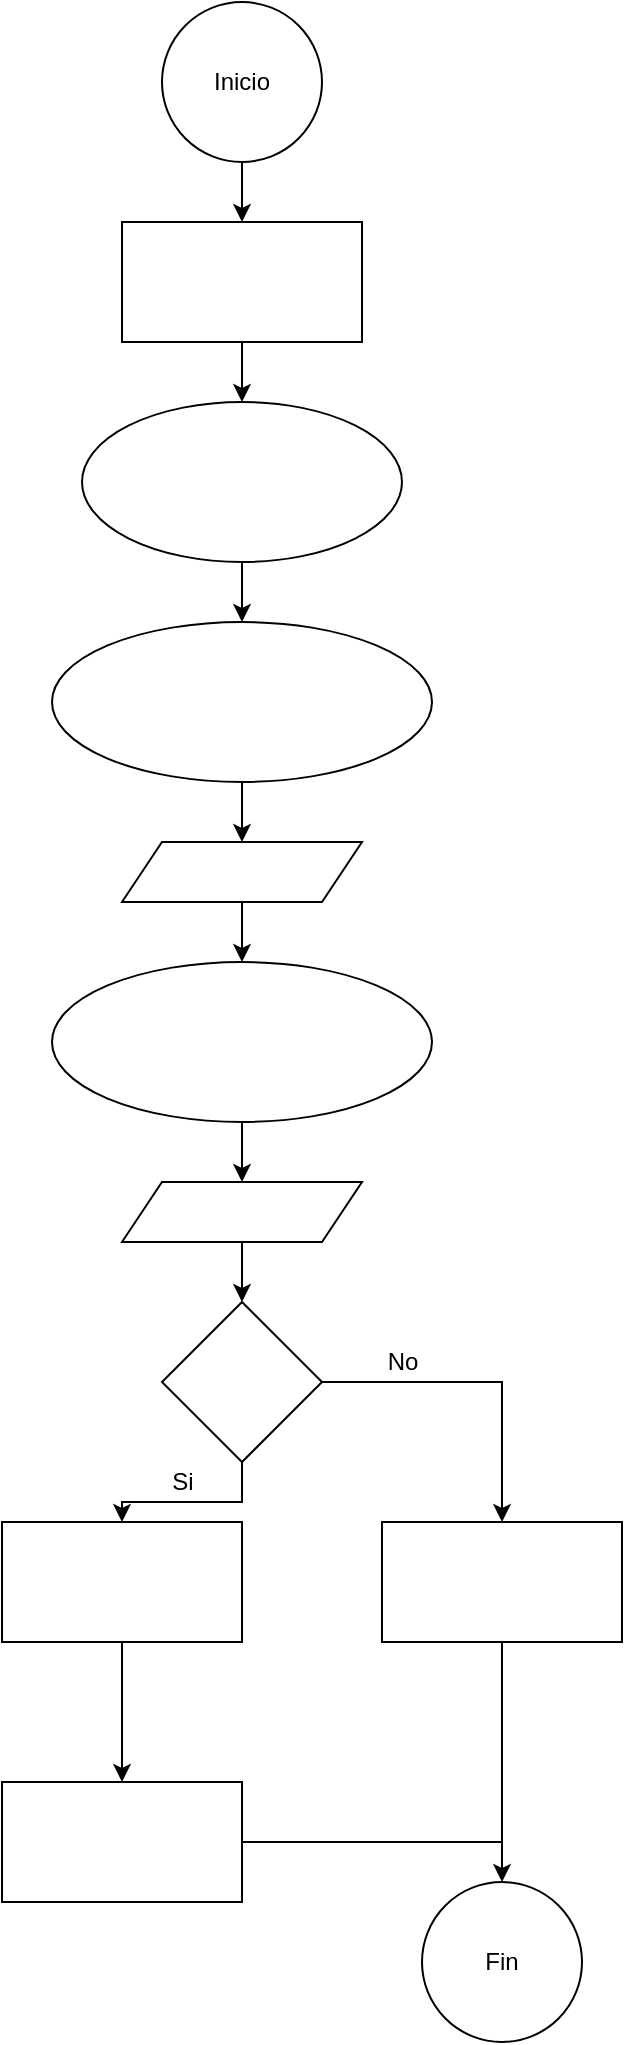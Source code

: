 <mxfile version="13.8.8" type="github"><diagram id="cCxTltGgbdT63aZ0QY4t" name="Page-1"><mxGraphModel dx="3560" dy="1540" grid="1" gridSize="10" guides="1" tooltips="1" connect="1" arrows="1" fold="1" page="1" pageScale="1" pageWidth="827" pageHeight="1169" math="0" shadow="0"><root><mxCell id="0"/><mxCell id="1" parent="0"/><mxCell id="t6vhpmNbI5Wrl3wtF_EN-1" value="Inicio" style="ellipse;whiteSpace=wrap;html=1;aspect=fixed;" parent="1" vertex="1"><mxGeometry x="370" width="80" height="80" as="geometry"/></mxCell><mxCell id="t6vhpmNbI5Wrl3wtF_EN-2" value="" style="endArrow=classic;html=1;exitX=0.5;exitY=1;exitDx=0;exitDy=0;entryX=0.5;entryY=0;entryDx=0;entryDy=0;" parent="1" source="t6vhpmNbI5Wrl3wtF_EN-1" target="t6vhpmNbI5Wrl3wtF_EN-3" edge="1"><mxGeometry width="50" height="50" relative="1" as="geometry"><mxPoint x="590" y="230" as="sourcePoint"/><mxPoint x="410" y="110" as="targetPoint"/></mxGeometry></mxCell><mxCell id="t6vhpmNbI5Wrl3wtF_EN-3" value="" style="rounded=0;whiteSpace=wrap;html=1;" parent="1" vertex="1"><mxGeometry x="350" y="110" width="120" height="60" as="geometry"/></mxCell><mxCell id="t6vhpmNbI5Wrl3wtF_EN-4" value="" style="endArrow=classic;html=1;exitX=0.5;exitY=1;exitDx=0;exitDy=0;" parent="1" source="t6vhpmNbI5Wrl3wtF_EN-3" target="t6vhpmNbI5Wrl3wtF_EN-6" edge="1"><mxGeometry width="50" height="50" relative="1" as="geometry"><mxPoint x="590" y="210" as="sourcePoint"/><mxPoint x="640" y="160" as="targetPoint"/></mxGeometry></mxCell><mxCell id="t6vhpmNbI5Wrl3wtF_EN-5" style="edgeStyle=orthogonalEdgeStyle;rounded=0;orthogonalLoop=1;jettySize=auto;html=1;entryX=0.5;entryY=0;entryDx=0;entryDy=0;" parent="1" source="t6vhpmNbI5Wrl3wtF_EN-6" target="t6vhpmNbI5Wrl3wtF_EN-8" edge="1"><mxGeometry relative="1" as="geometry"><mxPoint x="410" y="310" as="targetPoint"/></mxGeometry></mxCell><mxCell id="t6vhpmNbI5Wrl3wtF_EN-6" value="" style="ellipse;whiteSpace=wrap;html=1;" parent="1" vertex="1"><mxGeometry x="330" y="200" width="160" height="80" as="geometry"/></mxCell><mxCell id="t6vhpmNbI5Wrl3wtF_EN-7" style="edgeStyle=orthogonalEdgeStyle;rounded=0;orthogonalLoop=1;jettySize=auto;html=1;" parent="1" source="t6vhpmNbI5Wrl3wtF_EN-8" target="t6vhpmNbI5Wrl3wtF_EN-10" edge="1"><mxGeometry relative="1" as="geometry"/></mxCell><mxCell id="t6vhpmNbI5Wrl3wtF_EN-8" value="" style="ellipse;whiteSpace=wrap;html=1;" parent="1" vertex="1"><mxGeometry x="315" y="310" width="190" height="80" as="geometry"/></mxCell><mxCell id="t6vhpmNbI5Wrl3wtF_EN-9" style="edgeStyle=orthogonalEdgeStyle;rounded=0;orthogonalLoop=1;jettySize=auto;html=1;entryX=0.5;entryY=0;entryDx=0;entryDy=0;" parent="1" source="t6vhpmNbI5Wrl3wtF_EN-10" target="t6vhpmNbI5Wrl3wtF_EN-12" edge="1"><mxGeometry relative="1" as="geometry"/></mxCell><mxCell id="t6vhpmNbI5Wrl3wtF_EN-10" value="" style="shape=parallelogram;perimeter=parallelogramPerimeter;whiteSpace=wrap;html=1;fixedSize=1;" parent="1" vertex="1"><mxGeometry x="350" y="420" width="120" height="30" as="geometry"/></mxCell><mxCell id="t6vhpmNbI5Wrl3wtF_EN-11" style="edgeStyle=orthogonalEdgeStyle;rounded=0;orthogonalLoop=1;jettySize=auto;html=1;" parent="1" source="t6vhpmNbI5Wrl3wtF_EN-12" target="t6vhpmNbI5Wrl3wtF_EN-14" edge="1"><mxGeometry relative="1" as="geometry"/></mxCell><mxCell id="t6vhpmNbI5Wrl3wtF_EN-12" value="" style="ellipse;whiteSpace=wrap;html=1;" parent="1" vertex="1"><mxGeometry x="315" y="480" width="190" height="80" as="geometry"/></mxCell><mxCell id="t6vhpmNbI5Wrl3wtF_EN-13" style="edgeStyle=orthogonalEdgeStyle;rounded=0;orthogonalLoop=1;jettySize=auto;html=1;entryX=0.5;entryY=0;entryDx=0;entryDy=0;" parent="1" source="t6vhpmNbI5Wrl3wtF_EN-14" target="t6vhpmNbI5Wrl3wtF_EN-17" edge="1"><mxGeometry relative="1" as="geometry"/></mxCell><mxCell id="t6vhpmNbI5Wrl3wtF_EN-14" value="" style="shape=parallelogram;perimeter=parallelogramPerimeter;whiteSpace=wrap;html=1;fixedSize=1;" parent="1" vertex="1"><mxGeometry x="350" y="590" width="120" height="30" as="geometry"/></mxCell><mxCell id="t6vhpmNbI5Wrl3wtF_EN-15" style="edgeStyle=orthogonalEdgeStyle;rounded=0;orthogonalLoop=1;jettySize=auto;html=1;entryX=0.5;entryY=0;entryDx=0;entryDy=0;" parent="1" source="t6vhpmNbI5Wrl3wtF_EN-17" target="t6vhpmNbI5Wrl3wtF_EN-20" edge="1"><mxGeometry relative="1" as="geometry"/></mxCell><mxCell id="t6vhpmNbI5Wrl3wtF_EN-16" style="edgeStyle=orthogonalEdgeStyle;rounded=0;orthogonalLoop=1;jettySize=auto;html=1;exitX=0.5;exitY=1;exitDx=0;exitDy=0;entryX=0.5;entryY=0;entryDx=0;entryDy=0;" parent="1" source="t6vhpmNbI5Wrl3wtF_EN-17" target="t6vhpmNbI5Wrl3wtF_EN-24" edge="1"><mxGeometry relative="1" as="geometry"/></mxCell><mxCell id="t6vhpmNbI5Wrl3wtF_EN-17" value="" style="rhombus;whiteSpace=wrap;html=1;" parent="1" vertex="1"><mxGeometry x="370" y="650" width="80" height="80" as="geometry"/></mxCell><mxCell id="t6vhpmNbI5Wrl3wtF_EN-18" value="" style="rounded=0;whiteSpace=wrap;html=1;" parent="1" vertex="1"><mxGeometry x="290" y="890" width="120" height="60" as="geometry"/></mxCell><mxCell id="t6vhpmNbI5Wrl3wtF_EN-19" style="edgeStyle=orthogonalEdgeStyle;rounded=0;orthogonalLoop=1;jettySize=auto;html=1;" parent="1" source="t6vhpmNbI5Wrl3wtF_EN-20" edge="1"><mxGeometry relative="1" as="geometry"><mxPoint x="540" y="940" as="targetPoint"/></mxGeometry></mxCell><mxCell id="t6vhpmNbI5Wrl3wtF_EN-20" value="" style="rounded=0;whiteSpace=wrap;html=1;" parent="1" vertex="1"><mxGeometry x="480" y="760" width="120" height="60" as="geometry"/></mxCell><mxCell id="t6vhpmNbI5Wrl3wtF_EN-21" value="Si" style="text;html=1;align=center;verticalAlign=middle;resizable=0;points=[];autosize=1;" parent="1" vertex="1"><mxGeometry x="365" y="730" width="30" height="20" as="geometry"/></mxCell><mxCell id="t6vhpmNbI5Wrl3wtF_EN-22" value="No" style="text;html=1;align=center;verticalAlign=middle;resizable=0;points=[];autosize=1;" parent="1" vertex="1"><mxGeometry x="475" y="670" width="30" height="20" as="geometry"/></mxCell><mxCell id="t6vhpmNbI5Wrl3wtF_EN-23" style="edgeStyle=orthogonalEdgeStyle;rounded=0;orthogonalLoop=1;jettySize=auto;html=1;entryX=0.5;entryY=0;entryDx=0;entryDy=0;" parent="1" source="t6vhpmNbI5Wrl3wtF_EN-24" target="t6vhpmNbI5Wrl3wtF_EN-18" edge="1"><mxGeometry relative="1" as="geometry"/></mxCell><mxCell id="t6vhpmNbI5Wrl3wtF_EN-24" value="" style="whiteSpace=wrap;html=1;" parent="1" vertex="1"><mxGeometry x="290" y="760" width="120" height="60" as="geometry"/></mxCell><mxCell id="t6vhpmNbI5Wrl3wtF_EN-25" value="Fin" style="ellipse;whiteSpace=wrap;html=1;aspect=fixed;" parent="1" vertex="1"><mxGeometry x="500" y="940" width="80" height="80" as="geometry"/></mxCell><mxCell id="t6vhpmNbI5Wrl3wtF_EN-26" value="" style="endArrow=none;html=1;exitX=1;exitY=0.5;exitDx=0;exitDy=0;" parent="1" source="t6vhpmNbI5Wrl3wtF_EN-18" edge="1"><mxGeometry width="50" height="50" relative="1" as="geometry"><mxPoint x="490" y="890" as="sourcePoint"/><mxPoint x="540" y="920" as="targetPoint"/></mxGeometry></mxCell></root></mxGraphModel></diagram></mxfile>